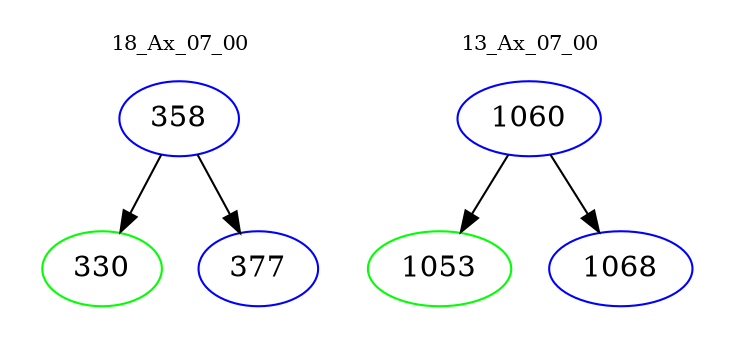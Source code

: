 digraph{
subgraph cluster_0 {
color = white
label = "18_Ax_07_00";
fontsize=10;
T0_358 [label="358", color="blue"]
T0_358 -> T0_330 [color="black"]
T0_330 [label="330", color="green"]
T0_358 -> T0_377 [color="black"]
T0_377 [label="377", color="blue"]
}
subgraph cluster_1 {
color = white
label = "13_Ax_07_00";
fontsize=10;
T1_1060 [label="1060", color="blue"]
T1_1060 -> T1_1053 [color="black"]
T1_1053 [label="1053", color="green"]
T1_1060 -> T1_1068 [color="black"]
T1_1068 [label="1068", color="blue"]
}
}
